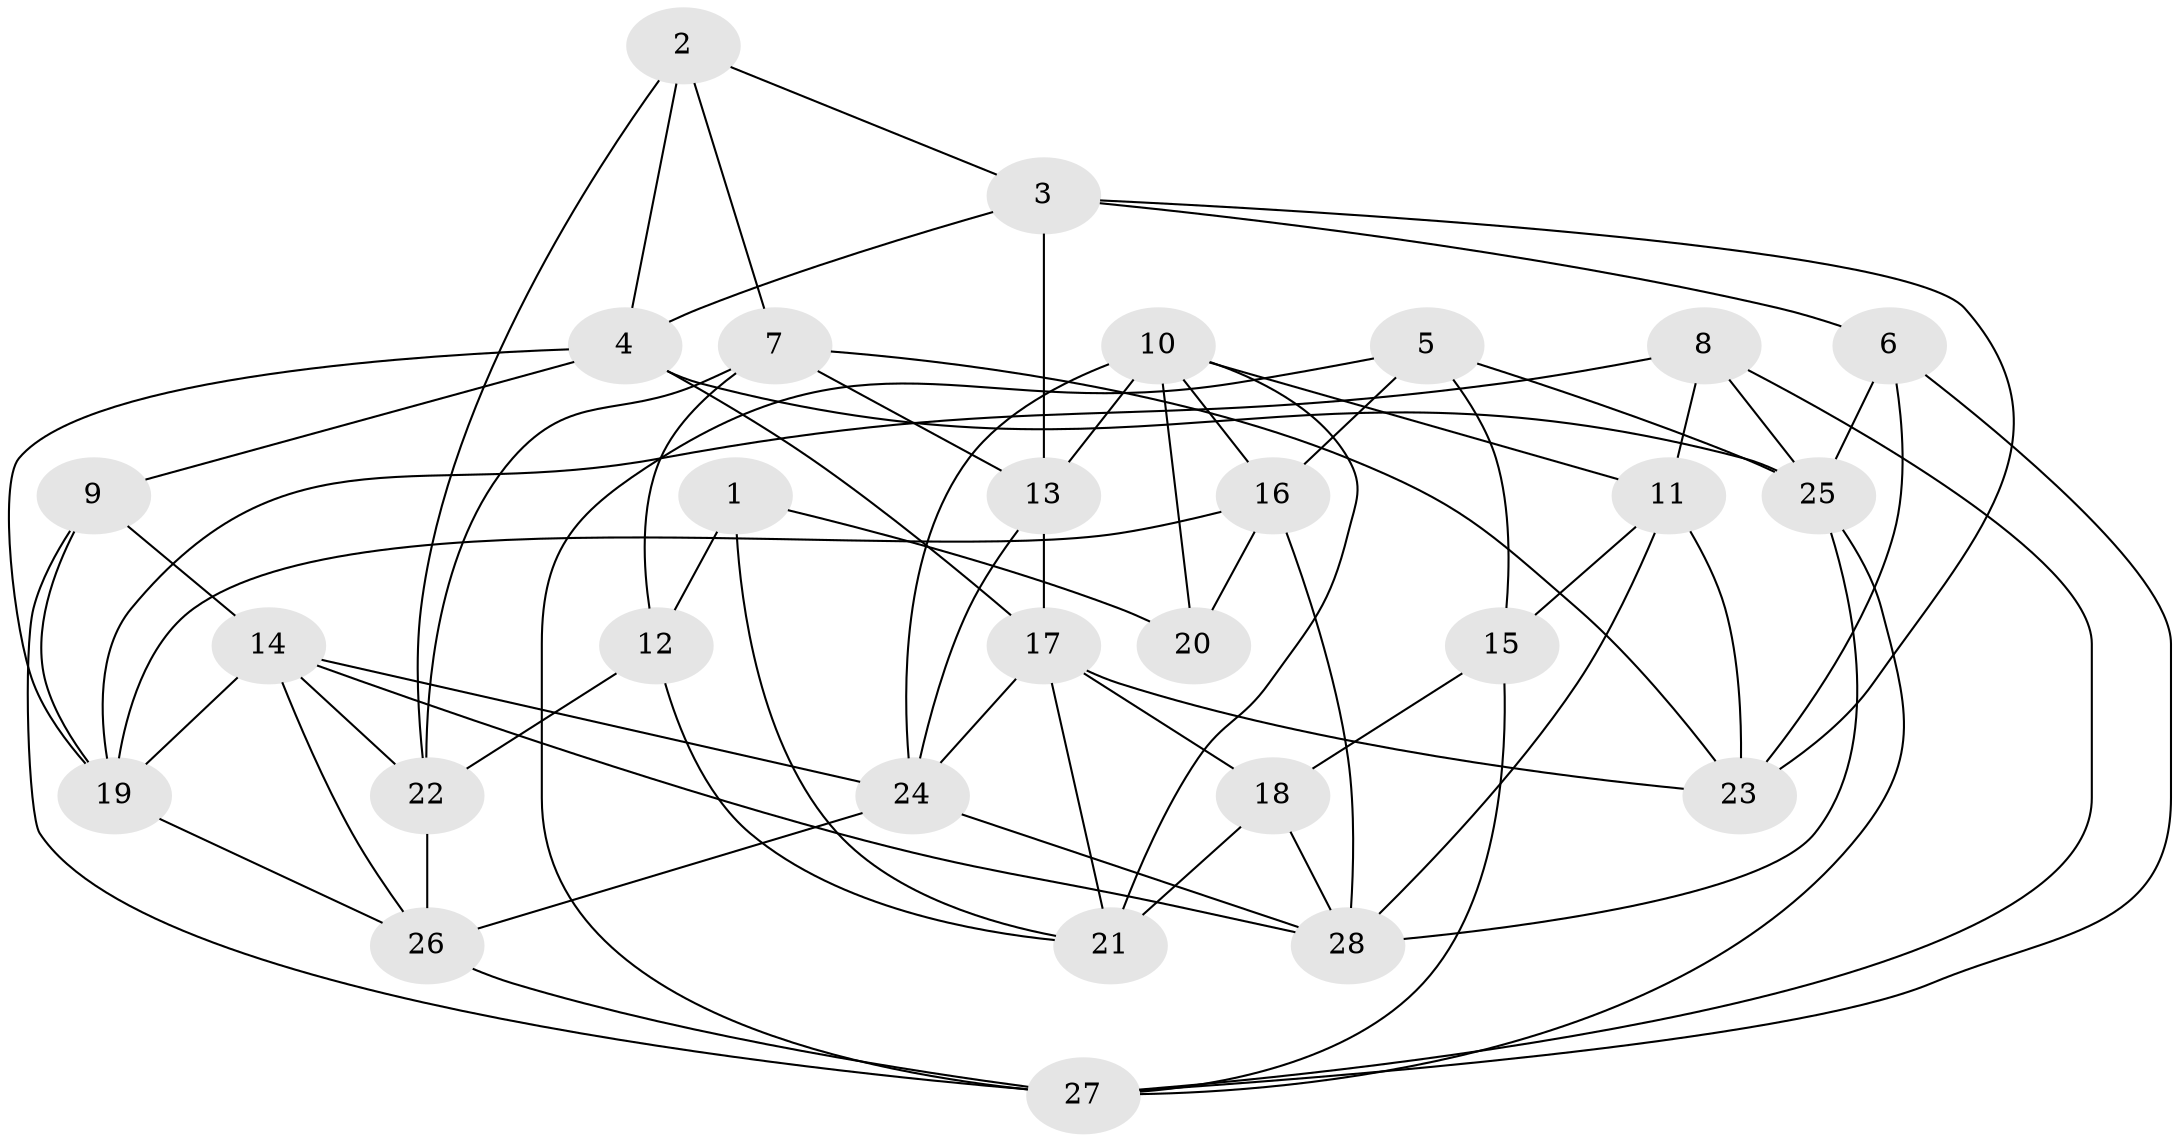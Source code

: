 // original degree distribution, {4: 1.0}
// Generated by graph-tools (version 1.1) at 2025/03/03/09/25 03:03:09]
// undirected, 28 vertices, 69 edges
graph export_dot {
graph [start="1"]
  node [color=gray90,style=filled];
  1;
  2;
  3;
  4;
  5;
  6;
  7;
  8;
  9;
  10;
  11;
  12;
  13;
  14;
  15;
  16;
  17;
  18;
  19;
  20;
  21;
  22;
  23;
  24;
  25;
  26;
  27;
  28;
  1 -- 12 [weight=1.0];
  1 -- 20 [weight=2.0];
  1 -- 21 [weight=1.0];
  2 -- 3 [weight=1.0];
  2 -- 4 [weight=1.0];
  2 -- 7 [weight=1.0];
  2 -- 22 [weight=1.0];
  3 -- 4 [weight=1.0];
  3 -- 6 [weight=1.0];
  3 -- 13 [weight=2.0];
  3 -- 23 [weight=1.0];
  4 -- 9 [weight=1.0];
  4 -- 17 [weight=1.0];
  4 -- 19 [weight=1.0];
  4 -- 25 [weight=1.0];
  5 -- 15 [weight=2.0];
  5 -- 16 [weight=2.0];
  5 -- 25 [weight=1.0];
  5 -- 27 [weight=1.0];
  6 -- 23 [weight=1.0];
  6 -- 25 [weight=1.0];
  6 -- 27 [weight=1.0];
  7 -- 12 [weight=2.0];
  7 -- 13 [weight=1.0];
  7 -- 22 [weight=1.0];
  7 -- 23 [weight=1.0];
  8 -- 11 [weight=1.0];
  8 -- 19 [weight=1.0];
  8 -- 25 [weight=1.0];
  8 -- 27 [weight=1.0];
  9 -- 14 [weight=1.0];
  9 -- 19 [weight=1.0];
  9 -- 27 [weight=1.0];
  10 -- 11 [weight=1.0];
  10 -- 13 [weight=1.0];
  10 -- 16 [weight=1.0];
  10 -- 20 [weight=3.0];
  10 -- 21 [weight=1.0];
  10 -- 24 [weight=1.0];
  11 -- 15 [weight=1.0];
  11 -- 23 [weight=2.0];
  11 -- 28 [weight=1.0];
  12 -- 21 [weight=1.0];
  12 -- 22 [weight=2.0];
  13 -- 17 [weight=1.0];
  13 -- 24 [weight=1.0];
  14 -- 19 [weight=1.0];
  14 -- 22 [weight=1.0];
  14 -- 24 [weight=1.0];
  14 -- 26 [weight=1.0];
  14 -- 28 [weight=1.0];
  15 -- 18 [weight=2.0];
  15 -- 27 [weight=1.0];
  16 -- 19 [weight=1.0];
  16 -- 20 [weight=1.0];
  16 -- 28 [weight=1.0];
  17 -- 18 [weight=1.0];
  17 -- 21 [weight=1.0];
  17 -- 23 [weight=1.0];
  17 -- 24 [weight=1.0];
  18 -- 21 [weight=2.0];
  18 -- 28 [weight=1.0];
  19 -- 26 [weight=1.0];
  22 -- 26 [weight=1.0];
  24 -- 26 [weight=1.0];
  24 -- 28 [weight=1.0];
  25 -- 27 [weight=1.0];
  25 -- 28 [weight=1.0];
  26 -- 27 [weight=2.0];
}
